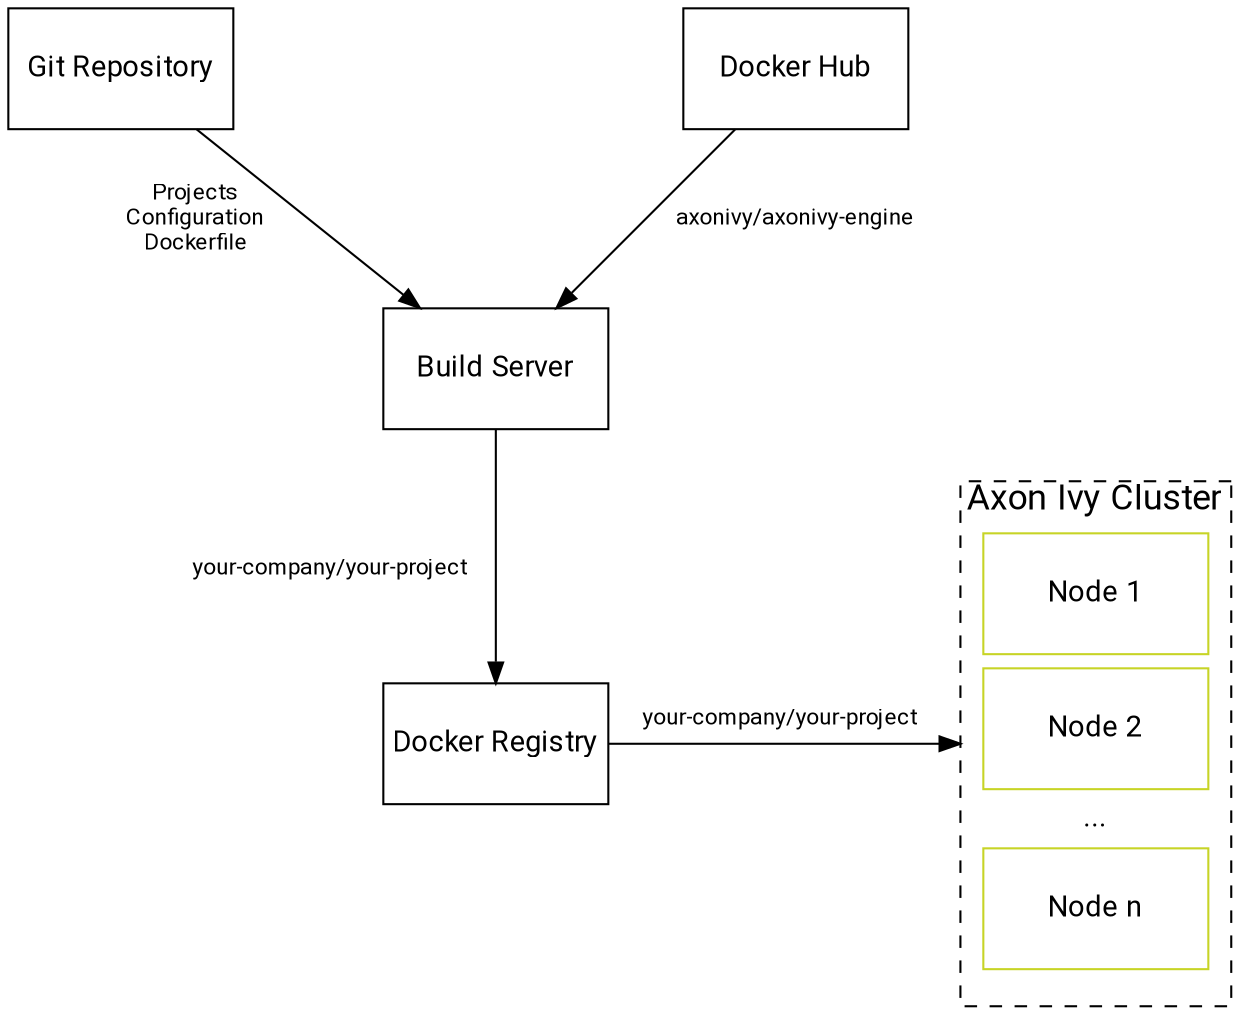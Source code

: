 digraph overview {
  layout=neato;
  node [shape=box, fontname="Roboto,Helvetica Neue,Arial,sans-serif", fixedsize="true", margin=0.1]; 
  
  /* nodes */
  dockerhub [ label="Docker Hub",           pos="4.5,7!", height="0.8", width="1.5"];
  git [ label="Git Repository",             pos="0,7!", height="0.8", width="1.5"];
  build [ label="Build Server",             pos="2.5,5.0!", height="0.8", width="1.5"];
  dockerregistry [ label="Docker Registry", pos="2.5,2.5!", height="0.8", width="1.5"];
  
    /* this is a kludge, should be a subgraph but won't display as we'd like, so create the "subgraph" ourselves by positioning the elements */
  cluster [ label="Axon Ivy Cluster",       pos="6.5,2.5!", height="3.5", width="1.8", style="dashed", fontcolor="black", labelloc="t", fontsize=17];
  engine1 [ label="Node 1",                 pos="6.5,3.5!", height="0.8", width="1.5", color="#C7D426", fontcolor="black"];
  engine2 [ label="Node 2",                 pos="6.5,2.6!", height="0.8", width="1.5", color="#C7D426", fontcolor="black"];
  enginespacer [label="...",                pos="6.5,2.0!", height="0.8", width="1.5", shape=none, fillcolor=none, fontcolor=black];
  enginen [ label="Node n",                 pos="6.5,1.4!", height="0.8", width="1.5", color="#C7D426", fontcolor="black"];
 
  
  /* edges */
  dockerhub -> build;
  git -> build;
  build -> dockerregistry; 
  dockerregistry -> cluster;

  /* edge labels*/
  dockerhub_build [ label="axonivy/axonivy-engine",                 pos="4.5,6.0!", shape=none, fillcolor=none, fontcolor=black, fontsize=11];
  git_build [ label="Projects\nConfiguration\nDockerfile",          pos="0.5,6.0!", shape=none, fillcolor=none, fontcolor=black, fontsize=11];
  build_dockerregistry [ label="your-company/your-project\n \n ",   pos="1.4,3.5!", shape=none, fillcolor=none, fontcolor=black, fontsize=11] 
  dockerregistry_cluster [ label="your-company/your-project\n \n ", pos="4.4,2.5!", shape=none, fillcolor=none, fontcolor=black, fontsize=11];
  
}